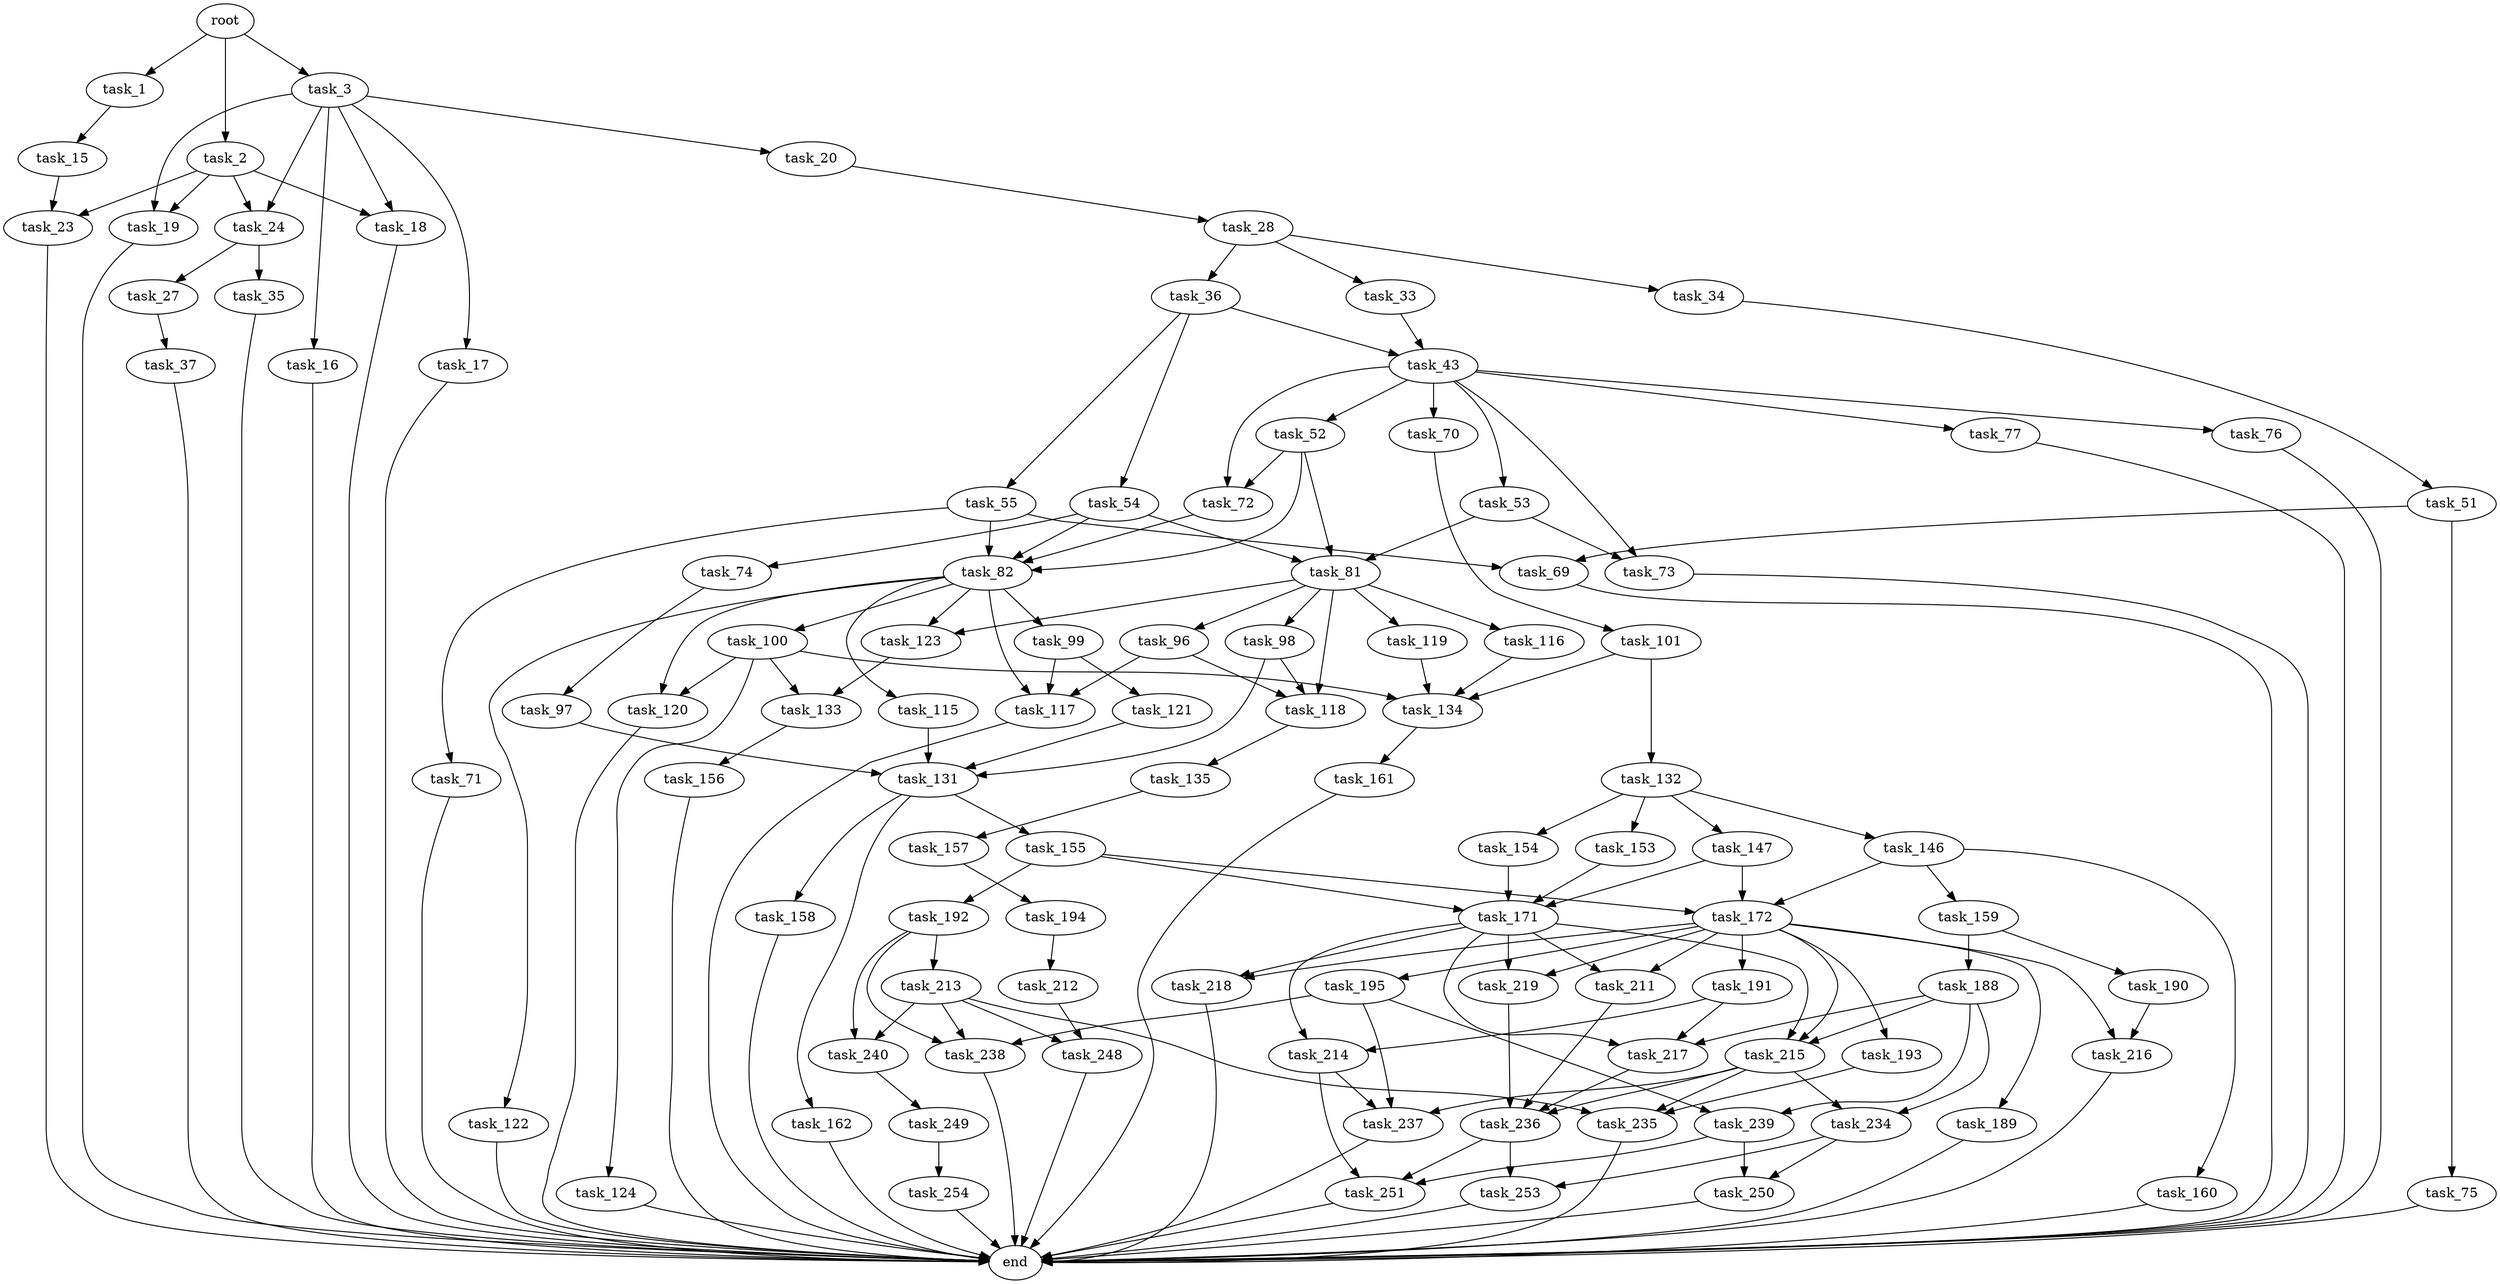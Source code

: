 digraph G {
  root [size="0.000000"];
  task_1 [size="6942992264.000000"];
  task_2 [size="71812034403.000000"];
  task_3 [size="300542188673.000000"];
  task_15 [size="6417450333.000000"];
  task_18 [size="160190778828.000000"];
  task_19 [size="134217728000.000000"];
  task_23 [size="163875047259.000000"];
  task_24 [size="4753140382.000000"];
  task_16 [size="7189209656.000000"];
  task_17 [size="241398803143.000000"];
  task_20 [size="2911149567.000000"];
  end [size="0.000000"];
  task_28 [size="18698726599.000000"];
  task_27 [size="158704133640.000000"];
  task_35 [size="100106188321.000000"];
  task_37 [size="257324991300.000000"];
  task_33 [size="34057224804.000000"];
  task_34 [size="17878571812.000000"];
  task_36 [size="467003938642.000000"];
  task_43 [size="1667890838.000000"];
  task_51 [size="121025442140.000000"];
  task_54 [size="206351892261.000000"];
  task_55 [size="133887462505.000000"];
  task_52 [size="134217728000.000000"];
  task_53 [size="184713554425.000000"];
  task_70 [size="168010632144.000000"];
  task_72 [size="72862994760.000000"];
  task_73 [size="60322413256.000000"];
  task_76 [size="432027970131.000000"];
  task_77 [size="1674005046.000000"];
  task_69 [size="12757211534.000000"];
  task_75 [size="453549182352.000000"];
  task_81 [size="138944000940.000000"];
  task_82 [size="150218853575.000000"];
  task_74 [size="473514885304.000000"];
  task_71 [size="420227897638.000000"];
  task_101 [size="1353112999.000000"];
  task_97 [size="231928233984.000000"];
  task_96 [size="1229845437903.000000"];
  task_98 [size="231928233984.000000"];
  task_116 [size="46666069609.000000"];
  task_118 [size="368293445632.000000"];
  task_119 [size="31613235384.000000"];
  task_123 [size="231928233984.000000"];
  task_99 [size="782757789696.000000"];
  task_100 [size="413480949919.000000"];
  task_115 [size="12495876762.000000"];
  task_117 [size="28991029248.000000"];
  task_120 [size="51852105924.000000"];
  task_122 [size="231928233984.000000"];
  task_131 [size="253186481652.000000"];
  task_121 [size="14706397119.000000"];
  task_124 [size="23723948594.000000"];
  task_133 [size="313486455090.000000"];
  task_134 [size="196902081288.000000"];
  task_132 [size="2265783269.000000"];
  task_135 [size="1017035201409.000000"];
  task_155 [size="231032626976.000000"];
  task_158 [size="14054160327.000000"];
  task_162 [size="96805755168.000000"];
  task_146 [size="1073741824000.000000"];
  task_147 [size="727937407667.000000"];
  task_153 [size="40261455725.000000"];
  task_154 [size="340775452457.000000"];
  task_156 [size="32708115612.000000"];
  task_161 [size="7730376620.000000"];
  task_157 [size="35584646800.000000"];
  task_159 [size="1073741824000.000000"];
  task_160 [size="72483539796.000000"];
  task_172 [size="368293445632.000000"];
  task_171 [size="1073741824000.000000"];
  task_192 [size="248653819039.000000"];
  task_194 [size="41930789161.000000"];
  task_188 [size="325886277535.000000"];
  task_190 [size="11133568083.000000"];
  task_211 [size="8589934592.000000"];
  task_214 [size="21684429712.000000"];
  task_215 [size="464980992690.000000"];
  task_217 [size="68719476736.000000"];
  task_218 [size="1308313228.000000"];
  task_219 [size="1911408021.000000"];
  task_189 [size="13632802572.000000"];
  task_191 [size="231928233984.000000"];
  task_193 [size="274523058940.000000"];
  task_195 [size="23230638476.000000"];
  task_216 [size="42962417758.000000"];
  task_234 [size="8589934592.000000"];
  task_239 [size="8589934592.000000"];
  task_213 [size="68719476736.000000"];
  task_238 [size="1073741824000.000000"];
  task_240 [size="368293445632.000000"];
  task_235 [size="465693060261.000000"];
  task_212 [size="1110385005.000000"];
  task_237 [size="16474038691.000000"];
  task_236 [size="1322720423870.000000"];
  task_248 [size="1276480960.000000"];
  task_251 [size="196406757690.000000"];
  task_250 [size="782757789696.000000"];
  task_253 [size="403816613160.000000"];
  task_249 [size="231928233984.000000"];
  task_254 [size="28991029248.000000"];

  root -> task_1 [size="1.000000"];
  root -> task_2 [size="1.000000"];
  root -> task_3 [size="1.000000"];
  task_1 -> task_15 [size="134217728.000000"];
  task_2 -> task_18 [size="209715200.000000"];
  task_2 -> task_19 [size="209715200.000000"];
  task_2 -> task_23 [size="209715200.000000"];
  task_2 -> task_24 [size="209715200.000000"];
  task_3 -> task_16 [size="838860800.000000"];
  task_3 -> task_17 [size="838860800.000000"];
  task_3 -> task_18 [size="838860800.000000"];
  task_3 -> task_19 [size="838860800.000000"];
  task_3 -> task_20 [size="838860800.000000"];
  task_3 -> task_24 [size="838860800.000000"];
  task_15 -> task_23 [size="33554432.000000"];
  task_18 -> end [size="1.000000"];
  task_19 -> end [size="1.000000"];
  task_23 -> end [size="1.000000"];
  task_24 -> task_27 [size="411041792.000000"];
  task_24 -> task_35 [size="411041792.000000"];
  task_16 -> end [size="1.000000"];
  task_17 -> end [size="1.000000"];
  task_20 -> task_28 [size="75497472.000000"];
  task_28 -> task_33 [size="679477248.000000"];
  task_28 -> task_34 [size="679477248.000000"];
  task_28 -> task_36 [size="679477248.000000"];
  task_27 -> task_37 [size="134217728.000000"];
  task_35 -> end [size="1.000000"];
  task_37 -> end [size="1.000000"];
  task_33 -> task_43 [size="75497472.000000"];
  task_34 -> task_51 [size="411041792.000000"];
  task_36 -> task_43 [size="679477248.000000"];
  task_36 -> task_54 [size="679477248.000000"];
  task_36 -> task_55 [size="679477248.000000"];
  task_43 -> task_52 [size="33554432.000000"];
  task_43 -> task_53 [size="33554432.000000"];
  task_43 -> task_70 [size="33554432.000000"];
  task_43 -> task_72 [size="33554432.000000"];
  task_43 -> task_73 [size="33554432.000000"];
  task_43 -> task_76 [size="33554432.000000"];
  task_43 -> task_77 [size="33554432.000000"];
  task_51 -> task_69 [size="411041792.000000"];
  task_51 -> task_75 [size="411041792.000000"];
  task_54 -> task_74 [size="301989888.000000"];
  task_54 -> task_81 [size="301989888.000000"];
  task_54 -> task_82 [size="301989888.000000"];
  task_55 -> task_69 [size="411041792.000000"];
  task_55 -> task_71 [size="411041792.000000"];
  task_55 -> task_82 [size="411041792.000000"];
  task_52 -> task_72 [size="209715200.000000"];
  task_52 -> task_81 [size="209715200.000000"];
  task_52 -> task_82 [size="209715200.000000"];
  task_53 -> task_73 [size="411041792.000000"];
  task_53 -> task_81 [size="411041792.000000"];
  task_70 -> task_101 [size="209715200.000000"];
  task_72 -> task_82 [size="134217728.000000"];
  task_73 -> end [size="1.000000"];
  task_76 -> end [size="1.000000"];
  task_77 -> end [size="1.000000"];
  task_69 -> end [size="1.000000"];
  task_75 -> end [size="1.000000"];
  task_81 -> task_96 [size="134217728.000000"];
  task_81 -> task_98 [size="134217728.000000"];
  task_81 -> task_116 [size="134217728.000000"];
  task_81 -> task_118 [size="134217728.000000"];
  task_81 -> task_119 [size="134217728.000000"];
  task_81 -> task_123 [size="134217728.000000"];
  task_82 -> task_99 [size="209715200.000000"];
  task_82 -> task_100 [size="209715200.000000"];
  task_82 -> task_115 [size="209715200.000000"];
  task_82 -> task_117 [size="209715200.000000"];
  task_82 -> task_120 [size="209715200.000000"];
  task_82 -> task_122 [size="209715200.000000"];
  task_82 -> task_123 [size="209715200.000000"];
  task_74 -> task_97 [size="838860800.000000"];
  task_71 -> end [size="1.000000"];
  task_101 -> task_132 [size="33554432.000000"];
  task_101 -> task_134 [size="33554432.000000"];
  task_97 -> task_131 [size="301989888.000000"];
  task_96 -> task_117 [size="838860800.000000"];
  task_96 -> task_118 [size="838860800.000000"];
  task_98 -> task_118 [size="301989888.000000"];
  task_98 -> task_131 [size="301989888.000000"];
  task_116 -> task_134 [size="75497472.000000"];
  task_118 -> task_135 [size="411041792.000000"];
  task_119 -> task_134 [size="679477248.000000"];
  task_123 -> task_133 [size="301989888.000000"];
  task_99 -> task_117 [size="679477248.000000"];
  task_99 -> task_121 [size="679477248.000000"];
  task_100 -> task_120 [size="411041792.000000"];
  task_100 -> task_124 [size="411041792.000000"];
  task_100 -> task_133 [size="411041792.000000"];
  task_100 -> task_134 [size="411041792.000000"];
  task_115 -> task_131 [size="209715200.000000"];
  task_117 -> end [size="1.000000"];
  task_120 -> end [size="1.000000"];
  task_122 -> end [size="1.000000"];
  task_131 -> task_155 [size="536870912.000000"];
  task_131 -> task_158 [size="536870912.000000"];
  task_131 -> task_162 [size="536870912.000000"];
  task_121 -> task_131 [size="301989888.000000"];
  task_124 -> end [size="1.000000"];
  task_133 -> task_156 [size="209715200.000000"];
  task_134 -> task_161 [size="134217728.000000"];
  task_132 -> task_146 [size="75497472.000000"];
  task_132 -> task_147 [size="75497472.000000"];
  task_132 -> task_153 [size="75497472.000000"];
  task_132 -> task_154 [size="75497472.000000"];
  task_135 -> task_157 [size="679477248.000000"];
  task_155 -> task_171 [size="209715200.000000"];
  task_155 -> task_172 [size="209715200.000000"];
  task_155 -> task_192 [size="209715200.000000"];
  task_158 -> end [size="1.000000"];
  task_162 -> end [size="1.000000"];
  task_146 -> task_159 [size="838860800.000000"];
  task_146 -> task_160 [size="838860800.000000"];
  task_146 -> task_172 [size="838860800.000000"];
  task_147 -> task_171 [size="679477248.000000"];
  task_147 -> task_172 [size="679477248.000000"];
  task_153 -> task_171 [size="838860800.000000"];
  task_154 -> task_171 [size="411041792.000000"];
  task_156 -> end [size="1.000000"];
  task_161 -> end [size="1.000000"];
  task_157 -> task_194 [size="679477248.000000"];
  task_159 -> task_188 [size="838860800.000000"];
  task_159 -> task_190 [size="838860800.000000"];
  task_160 -> end [size="1.000000"];
  task_172 -> task_189 [size="411041792.000000"];
  task_172 -> task_191 [size="411041792.000000"];
  task_172 -> task_193 [size="411041792.000000"];
  task_172 -> task_195 [size="411041792.000000"];
  task_172 -> task_211 [size="411041792.000000"];
  task_172 -> task_215 [size="411041792.000000"];
  task_172 -> task_216 [size="411041792.000000"];
  task_172 -> task_218 [size="411041792.000000"];
  task_172 -> task_219 [size="411041792.000000"];
  task_171 -> task_211 [size="838860800.000000"];
  task_171 -> task_214 [size="838860800.000000"];
  task_171 -> task_215 [size="838860800.000000"];
  task_171 -> task_217 [size="838860800.000000"];
  task_171 -> task_218 [size="838860800.000000"];
  task_171 -> task_219 [size="838860800.000000"];
  task_192 -> task_213 [size="209715200.000000"];
  task_192 -> task_238 [size="209715200.000000"];
  task_192 -> task_240 [size="209715200.000000"];
  task_194 -> task_212 [size="679477248.000000"];
  task_188 -> task_215 [size="411041792.000000"];
  task_188 -> task_217 [size="411041792.000000"];
  task_188 -> task_234 [size="411041792.000000"];
  task_188 -> task_239 [size="411041792.000000"];
  task_190 -> task_216 [size="301989888.000000"];
  task_211 -> task_236 [size="33554432.000000"];
  task_214 -> task_237 [size="411041792.000000"];
  task_214 -> task_251 [size="411041792.000000"];
  task_215 -> task_234 [size="301989888.000000"];
  task_215 -> task_235 [size="301989888.000000"];
  task_215 -> task_236 [size="301989888.000000"];
  task_215 -> task_237 [size="301989888.000000"];
  task_217 -> task_236 [size="134217728.000000"];
  task_218 -> end [size="1.000000"];
  task_219 -> task_236 [size="33554432.000000"];
  task_189 -> end [size="1.000000"];
  task_191 -> task_214 [size="301989888.000000"];
  task_191 -> task_217 [size="301989888.000000"];
  task_193 -> task_235 [size="301989888.000000"];
  task_195 -> task_237 [size="679477248.000000"];
  task_195 -> task_238 [size="679477248.000000"];
  task_195 -> task_239 [size="679477248.000000"];
  task_216 -> end [size="1.000000"];
  task_234 -> task_250 [size="33554432.000000"];
  task_234 -> task_253 [size="33554432.000000"];
  task_239 -> task_250 [size="33554432.000000"];
  task_239 -> task_251 [size="33554432.000000"];
  task_213 -> task_235 [size="134217728.000000"];
  task_213 -> task_238 [size="134217728.000000"];
  task_213 -> task_240 [size="134217728.000000"];
  task_213 -> task_248 [size="134217728.000000"];
  task_238 -> end [size="1.000000"];
  task_240 -> task_249 [size="411041792.000000"];
  task_235 -> end [size="1.000000"];
  task_212 -> task_248 [size="33554432.000000"];
  task_237 -> end [size="1.000000"];
  task_236 -> task_251 [size="838860800.000000"];
  task_236 -> task_253 [size="838860800.000000"];
  task_248 -> end [size="1.000000"];
  task_251 -> end [size="1.000000"];
  task_250 -> end [size="1.000000"];
  task_253 -> end [size="1.000000"];
  task_249 -> task_254 [size="301989888.000000"];
  task_254 -> end [size="1.000000"];
}

